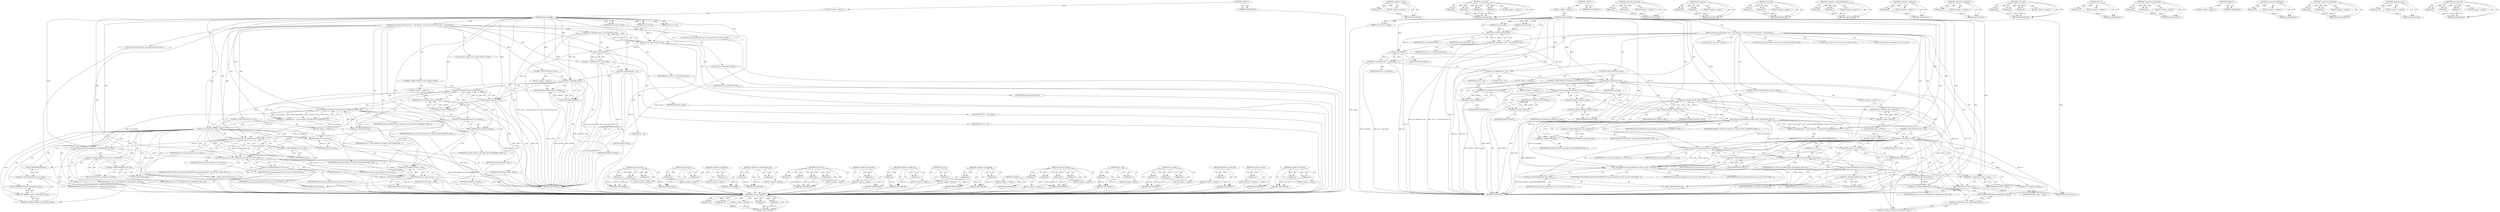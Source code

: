 digraph "sctp_copy_sock" {
vulnerable_195 [label=<(METHOD,&lt;operator&gt;.indirection)>];
vulnerable_196 [label=<(PARAM,p1)>];
vulnerable_197 [label=<(BLOCK,&lt;empty&gt;,&lt;empty&gt;)>];
vulnerable_198 [label=<(METHOD_RETURN,ANY)>];
vulnerable_141 [label=<(METHOD,&lt;operator&gt;.minus)>];
vulnerable_142 [label=<(PARAM,p1)>];
vulnerable_143 [label=<(BLOCK,&lt;empty&gt;,&lt;empty&gt;)>];
vulnerable_144 [label=<(METHOD_RETURN,ANY)>];
vulnerable_166 [label=<(METHOD,&lt;operator&gt;.lessThan)>];
vulnerable_167 [label=<(PARAM,p1)>];
vulnerable_168 [label=<(PARAM,p2)>];
vulnerable_169 [label=<(BLOCK,&lt;empty&gt;,&lt;empty&gt;)>];
vulnerable_170 [label=<(METHOD_RETURN,ANY)>];
vulnerable_6 [label=<(METHOD,&lt;global&gt;)<SUB>1</SUB>>];
vulnerable_7 [label=<(BLOCK,&lt;empty&gt;,&lt;empty&gt;)<SUB>1</SUB>>];
vulnerable_8 [label=<(METHOD,sctp_do_peeloff)<SUB>1</SUB>>];
vulnerable_9 [label=<(PARAM,struct sock *sk)<SUB>1</SUB>>];
vulnerable_10 [label=<(PARAM,sctp_assoc_t id)<SUB>1</SUB>>];
vulnerable_11 [label=<(PARAM,struct socket **sockp)<SUB>1</SUB>>];
vulnerable_12 [label=<(BLOCK,{
	struct sctp_association *asoc = sctp_id2asso...,{
	struct sctp_association *asoc = sctp_id2asso...)<SUB>2</SUB>>];
vulnerable_13 [label="<(LOCAL,struct sctp_association* asoc: sctp_association*)<SUB>3</SUB>>"];
vulnerable_14 [label=<(&lt;operator&gt;.assignment,*asoc = sctp_id2assoc(sk, id))<SUB>3</SUB>>];
vulnerable_15 [label=<(IDENTIFIER,asoc,*asoc = sctp_id2assoc(sk, id))<SUB>3</SUB>>];
vulnerable_16 [label=<(sctp_id2assoc,sctp_id2assoc(sk, id))<SUB>3</SUB>>];
vulnerable_17 [label=<(IDENTIFIER,sk,sctp_id2assoc(sk, id))<SUB>3</SUB>>];
vulnerable_18 [label=<(IDENTIFIER,id,sctp_id2assoc(sk, id))<SUB>3</SUB>>];
vulnerable_19 [label="<(LOCAL,struct sctp_sock* sp: sctp_sock*)<SUB>4</SUB>>"];
vulnerable_20 [label=<(&lt;operator&gt;.assignment,*sp = sctp_sk(sk))<SUB>4</SUB>>];
vulnerable_21 [label=<(IDENTIFIER,sp,*sp = sctp_sk(sk))<SUB>4</SUB>>];
vulnerable_22 [label=<(sctp_sk,sctp_sk(sk))<SUB>4</SUB>>];
vulnerable_23 [label=<(IDENTIFIER,sk,sctp_sk(sk))<SUB>4</SUB>>];
vulnerable_24 [label="<(LOCAL,struct socket* sock: socket*)<SUB>5</SUB>>"];
vulnerable_25 [label="<(LOCAL,int err: int)<SUB>6</SUB>>"];
vulnerable_26 [label=<(&lt;operator&gt;.assignment,err = 0)<SUB>6</SUB>>];
vulnerable_27 [label=<(IDENTIFIER,err,err = 0)<SUB>6</SUB>>];
vulnerable_28 [label=<(LITERAL,0,err = 0)<SUB>6</SUB>>];
vulnerable_29 [label=<(CONTROL_STRUCTURE,IF,if (!asoc))<SUB>8</SUB>>];
vulnerable_30 [label=<(&lt;operator&gt;.logicalNot,!asoc)<SUB>8</SUB>>];
vulnerable_31 [label=<(IDENTIFIER,asoc,!asoc)<SUB>8</SUB>>];
vulnerable_32 [label=<(BLOCK,&lt;empty&gt;,&lt;empty&gt;)<SUB>9</SUB>>];
vulnerable_33 [label=<(RETURN,return -EINVAL;,return -EINVAL;)<SUB>9</SUB>>];
vulnerable_34 [label=<(&lt;operator&gt;.minus,-EINVAL)<SUB>9</SUB>>];
vulnerable_35 [label=<(IDENTIFIER,EINVAL,-EINVAL)<SUB>9</SUB>>];
vulnerable_36 [label=<(CONTROL_STRUCTURE,IF,if (!sctp_style(sk, UDP)))<SUB>14</SUB>>];
vulnerable_37 [label=<(&lt;operator&gt;.logicalNot,!sctp_style(sk, UDP))<SUB>14</SUB>>];
vulnerable_38 [label=<(sctp_style,sctp_style(sk, UDP))<SUB>14</SUB>>];
vulnerable_39 [label=<(IDENTIFIER,sk,sctp_style(sk, UDP))<SUB>14</SUB>>];
vulnerable_40 [label=<(IDENTIFIER,UDP,sctp_style(sk, UDP))<SUB>14</SUB>>];
vulnerable_41 [label=<(BLOCK,&lt;empty&gt;,&lt;empty&gt;)<SUB>15</SUB>>];
vulnerable_42 [label=<(RETURN,return -EINVAL;,return -EINVAL;)<SUB>15</SUB>>];
vulnerable_43 [label=<(&lt;operator&gt;.minus,-EINVAL)<SUB>15</SUB>>];
vulnerable_44 [label=<(IDENTIFIER,EINVAL,-EINVAL)<SUB>15</SUB>>];
vulnerable_45 [label=<(&lt;operator&gt;.assignment,err = sock_create(sk-&gt;sk_family, SOCK_SEQPACKET...)<SUB>18</SUB>>];
vulnerable_46 [label=<(IDENTIFIER,err,err = sock_create(sk-&gt;sk_family, SOCK_SEQPACKET...)<SUB>18</SUB>>];
vulnerable_47 [label=<(sock_create,sock_create(sk-&gt;sk_family, SOCK_SEQPACKET, IPPR...)<SUB>18</SUB>>];
vulnerable_48 [label=<(&lt;operator&gt;.indirectFieldAccess,sk-&gt;sk_family)<SUB>18</SUB>>];
vulnerable_49 [label=<(IDENTIFIER,sk,sock_create(sk-&gt;sk_family, SOCK_SEQPACKET, IPPR...)<SUB>18</SUB>>];
vulnerable_50 [label=<(FIELD_IDENTIFIER,sk_family,sk_family)<SUB>18</SUB>>];
vulnerable_51 [label=<(IDENTIFIER,SOCK_SEQPACKET,sock_create(sk-&gt;sk_family, SOCK_SEQPACKET, IPPR...)<SUB>18</SUB>>];
vulnerable_52 [label=<(IDENTIFIER,IPPROTO_SCTP,sock_create(sk-&gt;sk_family, SOCK_SEQPACKET, IPPR...)<SUB>18</SUB>>];
vulnerable_53 [label=<(&lt;operator&gt;.addressOf,&amp;sock)<SUB>18</SUB>>];
vulnerable_54 [label=<(IDENTIFIER,sock,sock_create(sk-&gt;sk_family, SOCK_SEQPACKET, IPPR...)<SUB>18</SUB>>];
vulnerable_55 [label=<(CONTROL_STRUCTURE,IF,if (err &lt; 0))<SUB>19</SUB>>];
vulnerable_56 [label=<(&lt;operator&gt;.lessThan,err &lt; 0)<SUB>19</SUB>>];
vulnerable_57 [label=<(IDENTIFIER,err,err &lt; 0)<SUB>19</SUB>>];
vulnerable_58 [label=<(LITERAL,0,err &lt; 0)<SUB>19</SUB>>];
vulnerable_59 [label=<(BLOCK,&lt;empty&gt;,&lt;empty&gt;)<SUB>20</SUB>>];
vulnerable_60 [label=<(RETURN,return err;,return err;)<SUB>20</SUB>>];
vulnerable_61 [label=<(IDENTIFIER,err,return err;)<SUB>20</SUB>>];
vulnerable_62 [label=<(sctp_copy_sock,sctp_copy_sock(sock-&gt;sk, sk, asoc))<SUB>22</SUB>>];
vulnerable_63 [label=<(&lt;operator&gt;.indirectFieldAccess,sock-&gt;sk)<SUB>22</SUB>>];
vulnerable_64 [label=<(IDENTIFIER,sock,sctp_copy_sock(sock-&gt;sk, sk, asoc))<SUB>22</SUB>>];
vulnerable_65 [label=<(FIELD_IDENTIFIER,sk,sk)<SUB>22</SUB>>];
vulnerable_66 [label=<(IDENTIFIER,sk,sctp_copy_sock(sock-&gt;sk, sk, asoc))<SUB>22</SUB>>];
vulnerable_67 [label=<(IDENTIFIER,asoc,sctp_copy_sock(sock-&gt;sk, sk, asoc))<SUB>22</SUB>>];
vulnerable_68 [label=<(to_sk_daddr,sp-&gt;pf-&gt;to_sk_daddr(&amp;asoc-&gt;peer.primary_addr, sk))<SUB>27</SUB>>];
vulnerable_69 [label=<(&lt;operator&gt;.indirectFieldAccess,sp-&gt;pf-&gt;to_sk_daddr)<SUB>27</SUB>>];
vulnerable_70 [label=<(&lt;operator&gt;.indirectFieldAccess,sp-&gt;pf)<SUB>27</SUB>>];
vulnerable_71 [label=<(IDENTIFIER,sp,sp-&gt;pf-&gt;to_sk_daddr(&amp;asoc-&gt;peer.primary_addr, sk))<SUB>27</SUB>>];
vulnerable_72 [label=<(FIELD_IDENTIFIER,pf,pf)<SUB>27</SUB>>];
vulnerable_73 [label=<(FIELD_IDENTIFIER,to_sk_daddr,to_sk_daddr)<SUB>27</SUB>>];
vulnerable_74 [label=<(&lt;operator&gt;.addressOf,&amp;asoc-&gt;peer.primary_addr)<SUB>27</SUB>>];
vulnerable_75 [label=<(&lt;operator&gt;.fieldAccess,asoc-&gt;peer.primary_addr)<SUB>27</SUB>>];
vulnerable_76 [label=<(&lt;operator&gt;.indirectFieldAccess,asoc-&gt;peer)<SUB>27</SUB>>];
vulnerable_77 [label=<(IDENTIFIER,asoc,sp-&gt;pf-&gt;to_sk_daddr(&amp;asoc-&gt;peer.primary_addr, sk))<SUB>27</SUB>>];
vulnerable_78 [label=<(FIELD_IDENTIFIER,peer,peer)<SUB>27</SUB>>];
vulnerable_79 [label=<(FIELD_IDENTIFIER,primary_addr,primary_addr)<SUB>27</SUB>>];
vulnerable_80 [label=<(IDENTIFIER,sk,sp-&gt;pf-&gt;to_sk_daddr(&amp;asoc-&gt;peer.primary_addr, sk))<SUB>27</SUB>>];
vulnerable_81 [label=<(sctp_sock_migrate,sctp_sock_migrate(sk, sock-&gt;sk, asoc, SCTP_SOCK...)<SUB>32</SUB>>];
vulnerable_82 [label=<(IDENTIFIER,sk,sctp_sock_migrate(sk, sock-&gt;sk, asoc, SCTP_SOCK...)<SUB>32</SUB>>];
vulnerable_83 [label=<(&lt;operator&gt;.indirectFieldAccess,sock-&gt;sk)<SUB>32</SUB>>];
vulnerable_84 [label=<(IDENTIFIER,sock,sctp_sock_migrate(sk, sock-&gt;sk, asoc, SCTP_SOCK...)<SUB>32</SUB>>];
vulnerable_85 [label=<(FIELD_IDENTIFIER,sk,sk)<SUB>32</SUB>>];
vulnerable_86 [label=<(IDENTIFIER,asoc,sctp_sock_migrate(sk, sock-&gt;sk, asoc, SCTP_SOCK...)<SUB>32</SUB>>];
vulnerable_87 [label=<(IDENTIFIER,SCTP_SOCKET_UDP_HIGH_BANDWIDTH,sctp_sock_migrate(sk, sock-&gt;sk, asoc, SCTP_SOCK...)<SUB>32</SUB>>];
vulnerable_88 [label=<(&lt;operator&gt;.assignment,*sockp = sock)<SUB>34</SUB>>];
vulnerable_89 [label=<(&lt;operator&gt;.indirection,*sockp)<SUB>34</SUB>>];
vulnerable_90 [label=<(IDENTIFIER,sockp,*sockp = sock)<SUB>34</SUB>>];
vulnerable_91 [label=<(IDENTIFIER,sock,*sockp = sock)<SUB>34</SUB>>];
vulnerable_92 [label=<(RETURN,return err;,return err;)<SUB>36</SUB>>];
vulnerable_93 [label=<(IDENTIFIER,err,return err;)<SUB>36</SUB>>];
vulnerable_94 [label=<(METHOD_RETURN,int)<SUB>1</SUB>>];
vulnerable_96 [label=<(METHOD_RETURN,ANY)<SUB>1</SUB>>];
vulnerable_171 [label=<(METHOD,sctp_copy_sock)>];
vulnerable_172 [label=<(PARAM,p1)>];
vulnerable_173 [label=<(PARAM,p2)>];
vulnerable_174 [label=<(PARAM,p3)>];
vulnerable_175 [label=<(BLOCK,&lt;empty&gt;,&lt;empty&gt;)>];
vulnerable_176 [label=<(METHOD_RETURN,ANY)>];
vulnerable_128 [label=<(METHOD,sctp_id2assoc)>];
vulnerable_129 [label=<(PARAM,p1)>];
vulnerable_130 [label=<(PARAM,p2)>];
vulnerable_131 [label=<(BLOCK,&lt;empty&gt;,&lt;empty&gt;)>];
vulnerable_132 [label=<(METHOD_RETURN,ANY)>];
vulnerable_162 [label=<(METHOD,&lt;operator&gt;.addressOf)>];
vulnerable_163 [label=<(PARAM,p1)>];
vulnerable_164 [label=<(BLOCK,&lt;empty&gt;,&lt;empty&gt;)>];
vulnerable_165 [label=<(METHOD_RETURN,ANY)>];
vulnerable_157 [label=<(METHOD,&lt;operator&gt;.indirectFieldAccess)>];
vulnerable_158 [label=<(PARAM,p1)>];
vulnerable_159 [label=<(PARAM,p2)>];
vulnerable_160 [label=<(BLOCK,&lt;empty&gt;,&lt;empty&gt;)>];
vulnerable_161 [label=<(METHOD_RETURN,ANY)>];
vulnerable_150 [label=<(METHOD,sock_create)>];
vulnerable_151 [label=<(PARAM,p1)>];
vulnerable_152 [label=<(PARAM,p2)>];
vulnerable_153 [label=<(PARAM,p3)>];
vulnerable_154 [label=<(PARAM,p4)>];
vulnerable_155 [label=<(BLOCK,&lt;empty&gt;,&lt;empty&gt;)>];
vulnerable_156 [label=<(METHOD_RETURN,ANY)>];
vulnerable_137 [label=<(METHOD,&lt;operator&gt;.logicalNot)>];
vulnerable_138 [label=<(PARAM,p1)>];
vulnerable_139 [label=<(BLOCK,&lt;empty&gt;,&lt;empty&gt;)>];
vulnerable_140 [label=<(METHOD_RETURN,ANY)>];
vulnerable_183 [label=<(METHOD,&lt;operator&gt;.fieldAccess)>];
vulnerable_184 [label=<(PARAM,p1)>];
vulnerable_185 [label=<(PARAM,p2)>];
vulnerable_186 [label=<(BLOCK,&lt;empty&gt;,&lt;empty&gt;)>];
vulnerable_187 [label=<(METHOD_RETURN,ANY)>];
vulnerable_133 [label=<(METHOD,sctp_sk)>];
vulnerable_134 [label=<(PARAM,p1)>];
vulnerable_135 [label=<(BLOCK,&lt;empty&gt;,&lt;empty&gt;)>];
vulnerable_136 [label=<(METHOD_RETURN,ANY)>];
vulnerable_123 [label=<(METHOD,&lt;operator&gt;.assignment)>];
vulnerable_124 [label=<(PARAM,p1)>];
vulnerable_125 [label=<(PARAM,p2)>];
vulnerable_126 [label=<(BLOCK,&lt;empty&gt;,&lt;empty&gt;)>];
vulnerable_127 [label=<(METHOD_RETURN,ANY)>];
vulnerable_117 [label=<(METHOD,&lt;global&gt;)<SUB>1</SUB>>];
vulnerable_118 [label=<(BLOCK,&lt;empty&gt;,&lt;empty&gt;)>];
vulnerable_119 [label=<(METHOD_RETURN,ANY)>];
vulnerable_188 [label=<(METHOD,sctp_sock_migrate)>];
vulnerable_189 [label=<(PARAM,p1)>];
vulnerable_190 [label=<(PARAM,p2)>];
vulnerable_191 [label=<(PARAM,p3)>];
vulnerable_192 [label=<(PARAM,p4)>];
vulnerable_193 [label=<(BLOCK,&lt;empty&gt;,&lt;empty&gt;)>];
vulnerable_194 [label=<(METHOD_RETURN,ANY)>];
vulnerable_145 [label=<(METHOD,sctp_style)>];
vulnerable_146 [label=<(PARAM,p1)>];
vulnerable_147 [label=<(PARAM,p2)>];
vulnerable_148 [label=<(BLOCK,&lt;empty&gt;,&lt;empty&gt;)>];
vulnerable_149 [label=<(METHOD_RETURN,ANY)>];
vulnerable_177 [label=<(METHOD,to_sk_daddr)>];
vulnerable_178 [label=<(PARAM,p1)>];
vulnerable_179 [label=<(PARAM,p2)>];
vulnerable_180 [label=<(PARAM,p3)>];
vulnerable_181 [label=<(BLOCK,&lt;empty&gt;,&lt;empty&gt;)>];
vulnerable_182 [label=<(METHOD_RETURN,ANY)>];
fixed_202 [label=<(METHOD,sctp_sock_migrate)>];
fixed_203 [label=<(PARAM,p1)>];
fixed_204 [label=<(PARAM,p2)>];
fixed_205 [label=<(PARAM,p3)>];
fixed_206 [label=<(PARAM,p4)>];
fixed_207 [label=<(BLOCK,&lt;empty&gt;,&lt;empty&gt;)>];
fixed_208 [label=<(METHOD_RETURN,ANY)>];
fixed_151 [label=<(METHOD,&lt;operator&gt;.minus)>];
fixed_152 [label=<(PARAM,p1)>];
fixed_153 [label=<(BLOCK,&lt;empty&gt;,&lt;empty&gt;)>];
fixed_154 [label=<(METHOD_RETURN,ANY)>];
fixed_173 [label=<(METHOD,sock_create)>];
fixed_174 [label=<(PARAM,p1)>];
fixed_175 [label=<(PARAM,p2)>];
fixed_176 [label=<(PARAM,p3)>];
fixed_177 [label=<(PARAM,p4)>];
fixed_178 [label=<(BLOCK,&lt;empty&gt;,&lt;empty&gt;)>];
fixed_179 [label=<(METHOD_RETURN,ANY)>];
fixed_6 [label=<(METHOD,&lt;global&gt;)<SUB>1</SUB>>];
fixed_7 [label=<(BLOCK,&lt;empty&gt;,&lt;empty&gt;)<SUB>1</SUB>>];
fixed_8 [label=<(METHOD,sctp_do_peeloff)<SUB>1</SUB>>];
fixed_9 [label=<(PARAM,struct sock *sk)<SUB>1</SUB>>];
fixed_10 [label=<(PARAM,sctp_assoc_t id)<SUB>1</SUB>>];
fixed_11 [label=<(PARAM,struct socket **sockp)<SUB>1</SUB>>];
fixed_12 [label=<(BLOCK,{
	struct sctp_association *asoc = sctp_id2asso...,{
	struct sctp_association *asoc = sctp_id2asso...)<SUB>2</SUB>>];
fixed_13 [label="<(LOCAL,struct sctp_association* asoc: sctp_association*)<SUB>3</SUB>>"];
fixed_14 [label=<(&lt;operator&gt;.assignment,*asoc = sctp_id2assoc(sk, id))<SUB>3</SUB>>];
fixed_15 [label=<(IDENTIFIER,asoc,*asoc = sctp_id2assoc(sk, id))<SUB>3</SUB>>];
fixed_16 [label=<(sctp_id2assoc,sctp_id2assoc(sk, id))<SUB>3</SUB>>];
fixed_17 [label=<(IDENTIFIER,sk,sctp_id2assoc(sk, id))<SUB>3</SUB>>];
fixed_18 [label=<(IDENTIFIER,id,sctp_id2assoc(sk, id))<SUB>3</SUB>>];
fixed_19 [label="<(LOCAL,struct sctp_sock* sp: sctp_sock*)<SUB>4</SUB>>"];
fixed_20 [label=<(&lt;operator&gt;.assignment,*sp = sctp_sk(sk))<SUB>4</SUB>>];
fixed_21 [label=<(IDENTIFIER,sp,*sp = sctp_sk(sk))<SUB>4</SUB>>];
fixed_22 [label=<(sctp_sk,sctp_sk(sk))<SUB>4</SUB>>];
fixed_23 [label=<(IDENTIFIER,sk,sctp_sk(sk))<SUB>4</SUB>>];
fixed_24 [label="<(LOCAL,struct socket* sock: socket*)<SUB>5</SUB>>"];
fixed_25 [label="<(LOCAL,int err: int)<SUB>6</SUB>>"];
fixed_26 [label=<(&lt;operator&gt;.assignment,err = 0)<SUB>6</SUB>>];
fixed_27 [label=<(IDENTIFIER,err,err = 0)<SUB>6</SUB>>];
fixed_28 [label=<(LITERAL,0,err = 0)<SUB>6</SUB>>];
fixed_29 [label=<(CONTROL_STRUCTURE,IF,if (!asoc))<SUB>8</SUB>>];
fixed_30 [label=<(&lt;operator&gt;.logicalNot,!asoc)<SUB>8</SUB>>];
fixed_31 [label=<(IDENTIFIER,asoc,!asoc)<SUB>8</SUB>>];
fixed_32 [label=<(BLOCK,&lt;empty&gt;,&lt;empty&gt;)<SUB>9</SUB>>];
fixed_33 [label=<(RETURN,return -EINVAL;,return -EINVAL;)<SUB>9</SUB>>];
fixed_34 [label=<(&lt;operator&gt;.minus,-EINVAL)<SUB>9</SUB>>];
fixed_35 [label=<(IDENTIFIER,EINVAL,-EINVAL)<SUB>9</SUB>>];
fixed_36 [label=<(CONTROL_STRUCTURE,IF,if (waitqueue_active(&amp;asoc-&gt;wait)))<SUB>14</SUB>>];
fixed_37 [label=<(waitqueue_active,waitqueue_active(&amp;asoc-&gt;wait))<SUB>14</SUB>>];
fixed_38 [label=<(&lt;operator&gt;.addressOf,&amp;asoc-&gt;wait)<SUB>14</SUB>>];
fixed_39 [label=<(&lt;operator&gt;.indirectFieldAccess,asoc-&gt;wait)<SUB>14</SUB>>];
fixed_40 [label=<(IDENTIFIER,asoc,waitqueue_active(&amp;asoc-&gt;wait))<SUB>14</SUB>>];
fixed_41 [label=<(FIELD_IDENTIFIER,wait,wait)<SUB>14</SUB>>];
fixed_42 [label=<(BLOCK,&lt;empty&gt;,&lt;empty&gt;)<SUB>15</SUB>>];
fixed_43 [label=<(RETURN,return -EBUSY;,return -EBUSY;)<SUB>15</SUB>>];
fixed_44 [label=<(&lt;operator&gt;.minus,-EBUSY)<SUB>15</SUB>>];
fixed_45 [label=<(IDENTIFIER,EBUSY,-EBUSY)<SUB>15</SUB>>];
fixed_46 [label=<(CONTROL_STRUCTURE,IF,if (!sctp_style(sk, UDP)))<SUB>20</SUB>>];
fixed_47 [label=<(&lt;operator&gt;.logicalNot,!sctp_style(sk, UDP))<SUB>20</SUB>>];
fixed_48 [label=<(sctp_style,sctp_style(sk, UDP))<SUB>20</SUB>>];
fixed_49 [label=<(IDENTIFIER,sk,sctp_style(sk, UDP))<SUB>20</SUB>>];
fixed_50 [label=<(IDENTIFIER,UDP,sctp_style(sk, UDP))<SUB>20</SUB>>];
fixed_51 [label=<(BLOCK,&lt;empty&gt;,&lt;empty&gt;)<SUB>21</SUB>>];
fixed_52 [label=<(RETURN,return -EINVAL;,return -EINVAL;)<SUB>21</SUB>>];
fixed_53 [label=<(&lt;operator&gt;.minus,-EINVAL)<SUB>21</SUB>>];
fixed_54 [label=<(IDENTIFIER,EINVAL,-EINVAL)<SUB>21</SUB>>];
fixed_55 [label=<(&lt;operator&gt;.assignment,err = sock_create(sk-&gt;sk_family, SOCK_SEQPACKET...)<SUB>24</SUB>>];
fixed_56 [label=<(IDENTIFIER,err,err = sock_create(sk-&gt;sk_family, SOCK_SEQPACKET...)<SUB>24</SUB>>];
fixed_57 [label=<(sock_create,sock_create(sk-&gt;sk_family, SOCK_SEQPACKET, IPPR...)<SUB>24</SUB>>];
fixed_58 [label=<(&lt;operator&gt;.indirectFieldAccess,sk-&gt;sk_family)<SUB>24</SUB>>];
fixed_59 [label=<(IDENTIFIER,sk,sock_create(sk-&gt;sk_family, SOCK_SEQPACKET, IPPR...)<SUB>24</SUB>>];
fixed_60 [label=<(FIELD_IDENTIFIER,sk_family,sk_family)<SUB>24</SUB>>];
fixed_61 [label=<(IDENTIFIER,SOCK_SEQPACKET,sock_create(sk-&gt;sk_family, SOCK_SEQPACKET, IPPR...)<SUB>24</SUB>>];
fixed_62 [label=<(IDENTIFIER,IPPROTO_SCTP,sock_create(sk-&gt;sk_family, SOCK_SEQPACKET, IPPR...)<SUB>24</SUB>>];
fixed_63 [label=<(&lt;operator&gt;.addressOf,&amp;sock)<SUB>24</SUB>>];
fixed_64 [label=<(IDENTIFIER,sock,sock_create(sk-&gt;sk_family, SOCK_SEQPACKET, IPPR...)<SUB>24</SUB>>];
fixed_65 [label=<(CONTROL_STRUCTURE,IF,if (err &lt; 0))<SUB>25</SUB>>];
fixed_66 [label=<(&lt;operator&gt;.lessThan,err &lt; 0)<SUB>25</SUB>>];
fixed_67 [label=<(IDENTIFIER,err,err &lt; 0)<SUB>25</SUB>>];
fixed_68 [label=<(LITERAL,0,err &lt; 0)<SUB>25</SUB>>];
fixed_69 [label=<(BLOCK,&lt;empty&gt;,&lt;empty&gt;)<SUB>26</SUB>>];
fixed_70 [label=<(RETURN,return err;,return err;)<SUB>26</SUB>>];
fixed_71 [label=<(IDENTIFIER,err,return err;)<SUB>26</SUB>>];
fixed_72 [label=<(sctp_copy_sock,sctp_copy_sock(sock-&gt;sk, sk, asoc))<SUB>28</SUB>>];
fixed_73 [label=<(&lt;operator&gt;.indirectFieldAccess,sock-&gt;sk)<SUB>28</SUB>>];
fixed_74 [label=<(IDENTIFIER,sock,sctp_copy_sock(sock-&gt;sk, sk, asoc))<SUB>28</SUB>>];
fixed_75 [label=<(FIELD_IDENTIFIER,sk,sk)<SUB>28</SUB>>];
fixed_76 [label=<(IDENTIFIER,sk,sctp_copy_sock(sock-&gt;sk, sk, asoc))<SUB>28</SUB>>];
fixed_77 [label=<(IDENTIFIER,asoc,sctp_copy_sock(sock-&gt;sk, sk, asoc))<SUB>28</SUB>>];
fixed_78 [label=<(to_sk_daddr,sp-&gt;pf-&gt;to_sk_daddr(&amp;asoc-&gt;peer.primary_addr, sk))<SUB>33</SUB>>];
fixed_79 [label=<(&lt;operator&gt;.indirectFieldAccess,sp-&gt;pf-&gt;to_sk_daddr)<SUB>33</SUB>>];
fixed_80 [label=<(&lt;operator&gt;.indirectFieldAccess,sp-&gt;pf)<SUB>33</SUB>>];
fixed_81 [label=<(IDENTIFIER,sp,sp-&gt;pf-&gt;to_sk_daddr(&amp;asoc-&gt;peer.primary_addr, sk))<SUB>33</SUB>>];
fixed_82 [label=<(FIELD_IDENTIFIER,pf,pf)<SUB>33</SUB>>];
fixed_83 [label=<(FIELD_IDENTIFIER,to_sk_daddr,to_sk_daddr)<SUB>33</SUB>>];
fixed_84 [label=<(&lt;operator&gt;.addressOf,&amp;asoc-&gt;peer.primary_addr)<SUB>33</SUB>>];
fixed_85 [label=<(&lt;operator&gt;.fieldAccess,asoc-&gt;peer.primary_addr)<SUB>33</SUB>>];
fixed_86 [label=<(&lt;operator&gt;.indirectFieldAccess,asoc-&gt;peer)<SUB>33</SUB>>];
fixed_87 [label=<(IDENTIFIER,asoc,sp-&gt;pf-&gt;to_sk_daddr(&amp;asoc-&gt;peer.primary_addr, sk))<SUB>33</SUB>>];
fixed_88 [label=<(FIELD_IDENTIFIER,peer,peer)<SUB>33</SUB>>];
fixed_89 [label=<(FIELD_IDENTIFIER,primary_addr,primary_addr)<SUB>33</SUB>>];
fixed_90 [label=<(IDENTIFIER,sk,sp-&gt;pf-&gt;to_sk_daddr(&amp;asoc-&gt;peer.primary_addr, sk))<SUB>33</SUB>>];
fixed_91 [label=<(sctp_sock_migrate,sctp_sock_migrate(sk, sock-&gt;sk, asoc, SCTP_SOCK...)<SUB>38</SUB>>];
fixed_92 [label=<(IDENTIFIER,sk,sctp_sock_migrate(sk, sock-&gt;sk, asoc, SCTP_SOCK...)<SUB>38</SUB>>];
fixed_93 [label=<(&lt;operator&gt;.indirectFieldAccess,sock-&gt;sk)<SUB>38</SUB>>];
fixed_94 [label=<(IDENTIFIER,sock,sctp_sock_migrate(sk, sock-&gt;sk, asoc, SCTP_SOCK...)<SUB>38</SUB>>];
fixed_95 [label=<(FIELD_IDENTIFIER,sk,sk)<SUB>38</SUB>>];
fixed_96 [label=<(IDENTIFIER,asoc,sctp_sock_migrate(sk, sock-&gt;sk, asoc, SCTP_SOCK...)<SUB>38</SUB>>];
fixed_97 [label=<(IDENTIFIER,SCTP_SOCKET_UDP_HIGH_BANDWIDTH,sctp_sock_migrate(sk, sock-&gt;sk, asoc, SCTP_SOCK...)<SUB>38</SUB>>];
fixed_98 [label=<(&lt;operator&gt;.assignment,*sockp = sock)<SUB>40</SUB>>];
fixed_99 [label=<(&lt;operator&gt;.indirection,*sockp)<SUB>40</SUB>>];
fixed_100 [label=<(IDENTIFIER,sockp,*sockp = sock)<SUB>40</SUB>>];
fixed_101 [label=<(IDENTIFIER,sock,*sockp = sock)<SUB>40</SUB>>];
fixed_102 [label=<(RETURN,return err;,return err;)<SUB>42</SUB>>];
fixed_103 [label=<(IDENTIFIER,err,return err;)<SUB>42</SUB>>];
fixed_104 [label=<(METHOD_RETURN,int)<SUB>1</SUB>>];
fixed_106 [label=<(METHOD_RETURN,ANY)<SUB>1</SUB>>];
fixed_180 [label=<(METHOD,&lt;operator&gt;.lessThan)>];
fixed_181 [label=<(PARAM,p1)>];
fixed_182 [label=<(PARAM,p2)>];
fixed_183 [label=<(BLOCK,&lt;empty&gt;,&lt;empty&gt;)>];
fixed_184 [label=<(METHOD_RETURN,ANY)>];
fixed_138 [label=<(METHOD,sctp_id2assoc)>];
fixed_139 [label=<(PARAM,p1)>];
fixed_140 [label=<(PARAM,p2)>];
fixed_141 [label=<(BLOCK,&lt;empty&gt;,&lt;empty&gt;)>];
fixed_142 [label=<(METHOD_RETURN,ANY)>];
fixed_168 [label=<(METHOD,sctp_style)>];
fixed_169 [label=<(PARAM,p1)>];
fixed_170 [label=<(PARAM,p2)>];
fixed_171 [label=<(BLOCK,&lt;empty&gt;,&lt;empty&gt;)>];
fixed_172 [label=<(METHOD_RETURN,ANY)>];
fixed_163 [label=<(METHOD,&lt;operator&gt;.indirectFieldAccess)>];
fixed_164 [label=<(PARAM,p1)>];
fixed_165 [label=<(PARAM,p2)>];
fixed_166 [label=<(BLOCK,&lt;empty&gt;,&lt;empty&gt;)>];
fixed_167 [label=<(METHOD_RETURN,ANY)>];
fixed_159 [label=<(METHOD,&lt;operator&gt;.addressOf)>];
fixed_160 [label=<(PARAM,p1)>];
fixed_161 [label=<(BLOCK,&lt;empty&gt;,&lt;empty&gt;)>];
fixed_162 [label=<(METHOD_RETURN,ANY)>];
fixed_147 [label=<(METHOD,&lt;operator&gt;.logicalNot)>];
fixed_148 [label=<(PARAM,p1)>];
fixed_149 [label=<(BLOCK,&lt;empty&gt;,&lt;empty&gt;)>];
fixed_150 [label=<(METHOD_RETURN,ANY)>];
fixed_191 [label=<(METHOD,to_sk_daddr)>];
fixed_192 [label=<(PARAM,p1)>];
fixed_193 [label=<(PARAM,p2)>];
fixed_194 [label=<(PARAM,p3)>];
fixed_195 [label=<(BLOCK,&lt;empty&gt;,&lt;empty&gt;)>];
fixed_196 [label=<(METHOD_RETURN,ANY)>];
fixed_143 [label=<(METHOD,sctp_sk)>];
fixed_144 [label=<(PARAM,p1)>];
fixed_145 [label=<(BLOCK,&lt;empty&gt;,&lt;empty&gt;)>];
fixed_146 [label=<(METHOD_RETURN,ANY)>];
fixed_133 [label=<(METHOD,&lt;operator&gt;.assignment)>];
fixed_134 [label=<(PARAM,p1)>];
fixed_135 [label=<(PARAM,p2)>];
fixed_136 [label=<(BLOCK,&lt;empty&gt;,&lt;empty&gt;)>];
fixed_137 [label=<(METHOD_RETURN,ANY)>];
fixed_127 [label=<(METHOD,&lt;global&gt;)<SUB>1</SUB>>];
fixed_128 [label=<(BLOCK,&lt;empty&gt;,&lt;empty&gt;)>];
fixed_129 [label=<(METHOD_RETURN,ANY)>];
fixed_209 [label=<(METHOD,&lt;operator&gt;.indirection)>];
fixed_210 [label=<(PARAM,p1)>];
fixed_211 [label=<(BLOCK,&lt;empty&gt;,&lt;empty&gt;)>];
fixed_212 [label=<(METHOD_RETURN,ANY)>];
fixed_197 [label=<(METHOD,&lt;operator&gt;.fieldAccess)>];
fixed_198 [label=<(PARAM,p1)>];
fixed_199 [label=<(PARAM,p2)>];
fixed_200 [label=<(BLOCK,&lt;empty&gt;,&lt;empty&gt;)>];
fixed_201 [label=<(METHOD_RETURN,ANY)>];
fixed_155 [label=<(METHOD,waitqueue_active)>];
fixed_156 [label=<(PARAM,p1)>];
fixed_157 [label=<(BLOCK,&lt;empty&gt;,&lt;empty&gt;)>];
fixed_158 [label=<(METHOD_RETURN,ANY)>];
fixed_185 [label=<(METHOD,sctp_copy_sock)>];
fixed_186 [label=<(PARAM,p1)>];
fixed_187 [label=<(PARAM,p2)>];
fixed_188 [label=<(PARAM,p3)>];
fixed_189 [label=<(BLOCK,&lt;empty&gt;,&lt;empty&gt;)>];
fixed_190 [label=<(METHOD_RETURN,ANY)>];
vulnerable_195 -> vulnerable_196  [key=0, label="AST: "];
vulnerable_195 -> vulnerable_196  [key=1, label="DDG: "];
vulnerable_195 -> vulnerable_197  [key=0, label="AST: "];
vulnerable_195 -> vulnerable_198  [key=0, label="AST: "];
vulnerable_195 -> vulnerable_198  [key=1, label="CFG: "];
vulnerable_196 -> vulnerable_198  [key=0, label="DDG: p1"];
vulnerable_197 -> fixed_202  [key=0];
vulnerable_198 -> fixed_202  [key=0];
vulnerable_141 -> vulnerable_142  [key=0, label="AST: "];
vulnerable_141 -> vulnerable_142  [key=1, label="DDG: "];
vulnerable_141 -> vulnerable_143  [key=0, label="AST: "];
vulnerable_141 -> vulnerable_144  [key=0, label="AST: "];
vulnerable_141 -> vulnerable_144  [key=1, label="CFG: "];
vulnerable_142 -> vulnerable_144  [key=0, label="DDG: p1"];
vulnerable_143 -> fixed_202  [key=0];
vulnerable_144 -> fixed_202  [key=0];
vulnerable_166 -> vulnerable_167  [key=0, label="AST: "];
vulnerable_166 -> vulnerable_167  [key=1, label="DDG: "];
vulnerable_166 -> vulnerable_169  [key=0, label="AST: "];
vulnerable_166 -> vulnerable_168  [key=0, label="AST: "];
vulnerable_166 -> vulnerable_168  [key=1, label="DDG: "];
vulnerable_166 -> vulnerable_170  [key=0, label="AST: "];
vulnerable_166 -> vulnerable_170  [key=1, label="CFG: "];
vulnerable_167 -> vulnerable_170  [key=0, label="DDG: p1"];
vulnerable_168 -> vulnerable_170  [key=0, label="DDG: p2"];
vulnerable_169 -> fixed_202  [key=0];
vulnerable_170 -> fixed_202  [key=0];
vulnerable_6 -> vulnerable_7  [key=0, label="AST: "];
vulnerable_6 -> vulnerable_96  [key=0, label="AST: "];
vulnerable_6 -> vulnerable_96  [key=1, label="CFG: "];
vulnerable_7 -> vulnerable_8  [key=0, label="AST: "];
vulnerable_8 -> vulnerable_9  [key=0, label="AST: "];
vulnerable_8 -> vulnerable_9  [key=1, label="DDG: "];
vulnerable_8 -> vulnerable_10  [key=0, label="AST: "];
vulnerable_8 -> vulnerable_10  [key=1, label="DDG: "];
vulnerable_8 -> vulnerable_11  [key=0, label="AST: "];
vulnerable_8 -> vulnerable_11  [key=1, label="DDG: "];
vulnerable_8 -> vulnerable_12  [key=0, label="AST: "];
vulnerable_8 -> vulnerable_94  [key=0, label="AST: "];
vulnerable_8 -> vulnerable_16  [key=0, label="CFG: "];
vulnerable_8 -> vulnerable_16  [key=1, label="DDG: "];
vulnerable_8 -> vulnerable_26  [key=0, label="DDG: "];
vulnerable_8 -> vulnerable_88  [key=0, label="DDG: "];
vulnerable_8 -> vulnerable_62  [key=0, label="DDG: "];
vulnerable_8 -> vulnerable_68  [key=0, label="DDG: "];
vulnerable_8 -> vulnerable_81  [key=0, label="DDG: "];
vulnerable_8 -> vulnerable_93  [key=0, label="DDG: "];
vulnerable_8 -> vulnerable_22  [key=0, label="DDG: "];
vulnerable_8 -> vulnerable_30  [key=0, label="DDG: "];
vulnerable_8 -> vulnerable_47  [key=0, label="DDG: "];
vulnerable_8 -> vulnerable_56  [key=0, label="DDG: "];
vulnerable_8 -> vulnerable_38  [key=0, label="DDG: "];
vulnerable_8 -> vulnerable_61  [key=0, label="DDG: "];
vulnerable_8 -> vulnerable_34  [key=0, label="DDG: "];
vulnerable_8 -> vulnerable_43  [key=0, label="DDG: "];
vulnerable_9 -> vulnerable_16  [key=0, label="DDG: sk"];
vulnerable_10 -> vulnerable_16  [key=0, label="DDG: id"];
vulnerable_11 -> vulnerable_94  [key=0, label="DDG: sockp"];
vulnerable_12 -> vulnerable_13  [key=0, label="AST: "];
vulnerable_12 -> vulnerable_14  [key=0, label="AST: "];
vulnerable_12 -> vulnerable_19  [key=0, label="AST: "];
vulnerable_12 -> vulnerable_20  [key=0, label="AST: "];
vulnerable_12 -> vulnerable_24  [key=0, label="AST: "];
vulnerable_12 -> vulnerable_25  [key=0, label="AST: "];
vulnerable_12 -> vulnerable_26  [key=0, label="AST: "];
vulnerable_12 -> vulnerable_29  [key=0, label="AST: "];
vulnerable_12 -> vulnerable_36  [key=0, label="AST: "];
vulnerable_12 -> vulnerable_45  [key=0, label="AST: "];
vulnerable_12 -> vulnerable_55  [key=0, label="AST: "];
vulnerable_12 -> vulnerable_62  [key=0, label="AST: "];
vulnerable_12 -> vulnerable_68  [key=0, label="AST: "];
vulnerable_12 -> vulnerable_81  [key=0, label="AST: "];
vulnerable_12 -> vulnerable_88  [key=0, label="AST: "];
vulnerable_12 -> vulnerable_92  [key=0, label="AST: "];
vulnerable_13 -> fixed_202  [key=0];
vulnerable_14 -> vulnerable_15  [key=0, label="AST: "];
vulnerable_14 -> vulnerable_16  [key=0, label="AST: "];
vulnerable_14 -> vulnerable_22  [key=0, label="CFG: "];
vulnerable_14 -> vulnerable_94  [key=0, label="DDG: sctp_id2assoc(sk, id)"];
vulnerable_14 -> vulnerable_94  [key=1, label="DDG: *asoc = sctp_id2assoc(sk, id)"];
vulnerable_14 -> vulnerable_30  [key=0, label="DDG: asoc"];
vulnerable_15 -> fixed_202  [key=0];
vulnerable_16 -> vulnerable_17  [key=0, label="AST: "];
vulnerable_16 -> vulnerable_18  [key=0, label="AST: "];
vulnerable_16 -> vulnerable_14  [key=0, label="CFG: "];
vulnerable_16 -> vulnerable_14  [key=1, label="DDG: sk"];
vulnerable_16 -> vulnerable_14  [key=2, label="DDG: id"];
vulnerable_16 -> vulnerable_94  [key=0, label="DDG: id"];
vulnerable_16 -> vulnerable_22  [key=0, label="DDG: sk"];
vulnerable_17 -> fixed_202  [key=0];
vulnerable_18 -> fixed_202  [key=0];
vulnerable_19 -> fixed_202  [key=0];
vulnerable_20 -> vulnerable_21  [key=0, label="AST: "];
vulnerable_20 -> vulnerable_22  [key=0, label="AST: "];
vulnerable_20 -> vulnerable_26  [key=0, label="CFG: "];
vulnerable_20 -> vulnerable_94  [key=0, label="DDG: sp"];
vulnerable_20 -> vulnerable_94  [key=1, label="DDG: sctp_sk(sk)"];
vulnerable_20 -> vulnerable_94  [key=2, label="DDG: *sp = sctp_sk(sk)"];
vulnerable_21 -> fixed_202  [key=0];
vulnerable_22 -> vulnerable_23  [key=0, label="AST: "];
vulnerable_22 -> vulnerable_20  [key=0, label="CFG: "];
vulnerable_22 -> vulnerable_20  [key=1, label="DDG: sk"];
vulnerable_22 -> vulnerable_94  [key=0, label="DDG: sk"];
vulnerable_22 -> vulnerable_38  [key=0, label="DDG: sk"];
vulnerable_23 -> fixed_202  [key=0];
vulnerable_24 -> fixed_202  [key=0];
vulnerable_25 -> fixed_202  [key=0];
vulnerable_26 -> vulnerable_27  [key=0, label="AST: "];
vulnerable_26 -> vulnerable_28  [key=0, label="AST: "];
vulnerable_26 -> vulnerable_30  [key=0, label="CFG: "];
vulnerable_26 -> vulnerable_94  [key=0, label="DDG: err"];
vulnerable_26 -> vulnerable_94  [key=1, label="DDG: err = 0"];
vulnerable_27 -> fixed_202  [key=0];
vulnerable_28 -> fixed_202  [key=0];
vulnerable_29 -> vulnerable_30  [key=0, label="AST: "];
vulnerable_29 -> vulnerable_32  [key=0, label="AST: "];
vulnerable_30 -> vulnerable_31  [key=0, label="AST: "];
vulnerable_30 -> vulnerable_34  [key=0, label="CFG: "];
vulnerable_30 -> vulnerable_34  [key=1, label="CDG: "];
vulnerable_30 -> vulnerable_38  [key=0, label="CFG: "];
vulnerable_30 -> vulnerable_38  [key=1, label="CDG: "];
vulnerable_30 -> vulnerable_94  [key=0, label="DDG: asoc"];
vulnerable_30 -> vulnerable_94  [key=1, label="DDG: !asoc"];
vulnerable_30 -> vulnerable_62  [key=0, label="DDG: asoc"];
vulnerable_30 -> vulnerable_37  [key=0, label="CDG: "];
vulnerable_30 -> vulnerable_33  [key=0, label="CDG: "];
vulnerable_31 -> fixed_202  [key=0];
vulnerable_32 -> vulnerable_33  [key=0, label="AST: "];
vulnerable_33 -> vulnerable_34  [key=0, label="AST: "];
vulnerable_33 -> vulnerable_94  [key=0, label="CFG: "];
vulnerable_33 -> vulnerable_94  [key=1, label="DDG: &lt;RET&gt;"];
vulnerable_34 -> vulnerable_35  [key=0, label="AST: "];
vulnerable_34 -> vulnerable_33  [key=0, label="CFG: "];
vulnerable_34 -> vulnerable_33  [key=1, label="DDG: -EINVAL"];
vulnerable_34 -> vulnerable_94  [key=0, label="DDG: EINVAL"];
vulnerable_34 -> vulnerable_94  [key=1, label="DDG: -EINVAL"];
vulnerable_35 -> fixed_202  [key=0];
vulnerable_36 -> vulnerable_37  [key=0, label="AST: "];
vulnerable_36 -> vulnerable_41  [key=0, label="AST: "];
vulnerable_37 -> vulnerable_38  [key=0, label="AST: "];
vulnerable_37 -> vulnerable_43  [key=0, label="CFG: "];
vulnerable_37 -> vulnerable_43  [key=1, label="CDG: "];
vulnerable_37 -> vulnerable_50  [key=0, label="CFG: "];
vulnerable_37 -> vulnerable_50  [key=1, label="CDG: "];
vulnerable_37 -> vulnerable_47  [key=0, label="CDG: "];
vulnerable_37 -> vulnerable_48  [key=0, label="CDG: "];
vulnerable_37 -> vulnerable_42  [key=0, label="CDG: "];
vulnerable_37 -> vulnerable_56  [key=0, label="CDG: "];
vulnerable_37 -> vulnerable_45  [key=0, label="CDG: "];
vulnerable_37 -> vulnerable_53  [key=0, label="CDG: "];
vulnerable_38 -> vulnerable_39  [key=0, label="AST: "];
vulnerable_38 -> vulnerable_40  [key=0, label="AST: "];
vulnerable_38 -> vulnerable_37  [key=0, label="CFG: "];
vulnerable_38 -> vulnerable_37  [key=1, label="DDG: sk"];
vulnerable_38 -> vulnerable_37  [key=2, label="DDG: UDP"];
vulnerable_38 -> vulnerable_94  [key=0, label="DDG: UDP"];
vulnerable_38 -> vulnerable_62  [key=0, label="DDG: sk"];
vulnerable_38 -> vulnerable_47  [key=0, label="DDG: sk"];
vulnerable_39 -> fixed_202  [key=0];
vulnerable_40 -> fixed_202  [key=0];
vulnerable_41 -> vulnerable_42  [key=0, label="AST: "];
vulnerable_42 -> vulnerable_43  [key=0, label="AST: "];
vulnerable_42 -> vulnerable_94  [key=0, label="CFG: "];
vulnerable_42 -> vulnerable_94  [key=1, label="DDG: &lt;RET&gt;"];
vulnerable_43 -> vulnerable_44  [key=0, label="AST: "];
vulnerable_43 -> vulnerable_42  [key=0, label="CFG: "];
vulnerable_43 -> vulnerable_42  [key=1, label="DDG: -EINVAL"];
vulnerable_44 -> fixed_202  [key=0];
vulnerable_45 -> vulnerable_46  [key=0, label="AST: "];
vulnerable_45 -> vulnerable_47  [key=0, label="AST: "];
vulnerable_45 -> vulnerable_56  [key=0, label="CFG: "];
vulnerable_45 -> vulnerable_56  [key=1, label="DDG: err"];
vulnerable_46 -> fixed_202  [key=0];
vulnerable_47 -> vulnerable_48  [key=0, label="AST: "];
vulnerable_47 -> vulnerable_51  [key=0, label="AST: "];
vulnerable_47 -> vulnerable_52  [key=0, label="AST: "];
vulnerable_47 -> vulnerable_53  [key=0, label="AST: "];
vulnerable_47 -> vulnerable_45  [key=0, label="CFG: "];
vulnerable_47 -> vulnerable_45  [key=1, label="DDG: sk-&gt;sk_family"];
vulnerable_47 -> vulnerable_45  [key=2, label="DDG: SOCK_SEQPACKET"];
vulnerable_47 -> vulnerable_45  [key=3, label="DDG: IPPROTO_SCTP"];
vulnerable_47 -> vulnerable_45  [key=4, label="DDG: &amp;sock"];
vulnerable_47 -> vulnerable_94  [key=0, label="DDG: IPPROTO_SCTP"];
vulnerable_47 -> vulnerable_88  [key=0, label="DDG: &amp;sock"];
vulnerable_47 -> vulnerable_62  [key=0, label="DDG: sk-&gt;sk_family"];
vulnerable_47 -> vulnerable_68  [key=0, label="DDG: sk-&gt;sk_family"];
vulnerable_47 -> vulnerable_81  [key=0, label="DDG: sk-&gt;sk_family"];
vulnerable_48 -> vulnerable_49  [key=0, label="AST: "];
vulnerable_48 -> vulnerable_50  [key=0, label="AST: "];
vulnerable_48 -> vulnerable_53  [key=0, label="CFG: "];
vulnerable_49 -> fixed_202  [key=0];
vulnerable_50 -> vulnerable_48  [key=0, label="CFG: "];
vulnerable_51 -> fixed_202  [key=0];
vulnerable_52 -> fixed_202  [key=0];
vulnerable_53 -> vulnerable_54  [key=0, label="AST: "];
vulnerable_53 -> vulnerable_47  [key=0, label="CFG: "];
vulnerable_54 -> fixed_202  [key=0];
vulnerable_55 -> vulnerable_56  [key=0, label="AST: "];
vulnerable_55 -> vulnerable_59  [key=0, label="AST: "];
vulnerable_56 -> vulnerable_57  [key=0, label="AST: "];
vulnerable_56 -> vulnerable_58  [key=0, label="AST: "];
vulnerable_56 -> vulnerable_60  [key=0, label="CFG: "];
vulnerable_56 -> vulnerable_60  [key=1, label="CDG: "];
vulnerable_56 -> vulnerable_65  [key=0, label="CFG: "];
vulnerable_56 -> vulnerable_65  [key=1, label="CDG: "];
vulnerable_56 -> vulnerable_93  [key=0, label="DDG: err"];
vulnerable_56 -> vulnerable_61  [key=0, label="DDG: err"];
vulnerable_56 -> vulnerable_68  [key=0, label="CDG: "];
vulnerable_56 -> vulnerable_73  [key=0, label="CDG: "];
vulnerable_56 -> vulnerable_89  [key=0, label="CDG: "];
vulnerable_56 -> vulnerable_75  [key=0, label="CDG: "];
vulnerable_56 -> vulnerable_81  [key=0, label="CDG: "];
vulnerable_56 -> vulnerable_85  [key=0, label="CDG: "];
vulnerable_56 -> vulnerable_72  [key=0, label="CDG: "];
vulnerable_56 -> vulnerable_69  [key=0, label="CDG: "];
vulnerable_56 -> vulnerable_74  [key=0, label="CDG: "];
vulnerable_56 -> vulnerable_92  [key=0, label="CDG: "];
vulnerable_56 -> vulnerable_76  [key=0, label="CDG: "];
vulnerable_56 -> vulnerable_79  [key=0, label="CDG: "];
vulnerable_56 -> vulnerable_83  [key=0, label="CDG: "];
vulnerable_56 -> vulnerable_88  [key=0, label="CDG: "];
vulnerable_56 -> vulnerable_70  [key=0, label="CDG: "];
vulnerable_56 -> vulnerable_63  [key=0, label="CDG: "];
vulnerable_56 -> vulnerable_78  [key=0, label="CDG: "];
vulnerable_56 -> vulnerable_62  [key=0, label="CDG: "];
vulnerable_57 -> fixed_202  [key=0];
vulnerable_58 -> fixed_202  [key=0];
vulnerable_59 -> vulnerable_60  [key=0, label="AST: "];
vulnerable_60 -> vulnerable_61  [key=0, label="AST: "];
vulnerable_60 -> vulnerable_94  [key=0, label="CFG: "];
vulnerable_60 -> vulnerable_94  [key=1, label="DDG: &lt;RET&gt;"];
vulnerable_61 -> vulnerable_60  [key=0, label="DDG: err"];
vulnerable_62 -> vulnerable_63  [key=0, label="AST: "];
vulnerable_62 -> vulnerable_66  [key=0, label="AST: "];
vulnerable_62 -> vulnerable_67  [key=0, label="AST: "];
vulnerable_62 -> vulnerable_72  [key=0, label="CFG: "];
vulnerable_62 -> vulnerable_68  [key=0, label="DDG: sk"];
vulnerable_62 -> vulnerable_81  [key=0, label="DDG: sock-&gt;sk"];
vulnerable_62 -> vulnerable_81  [key=1, label="DDG: asoc"];
vulnerable_63 -> vulnerable_64  [key=0, label="AST: "];
vulnerable_63 -> vulnerable_65  [key=0, label="AST: "];
vulnerable_63 -> vulnerable_62  [key=0, label="CFG: "];
vulnerable_64 -> fixed_202  [key=0];
vulnerable_65 -> vulnerable_63  [key=0, label="CFG: "];
vulnerable_66 -> fixed_202  [key=0];
vulnerable_67 -> fixed_202  [key=0];
vulnerable_68 -> vulnerable_69  [key=0, label="AST: "];
vulnerable_68 -> vulnerable_74  [key=0, label="AST: "];
vulnerable_68 -> vulnerable_80  [key=0, label="AST: "];
vulnerable_68 -> vulnerable_85  [key=0, label="CFG: "];
vulnerable_68 -> vulnerable_81  [key=0, label="DDG: sk"];
vulnerable_69 -> vulnerable_70  [key=0, label="AST: "];
vulnerable_69 -> vulnerable_73  [key=0, label="AST: "];
vulnerable_69 -> vulnerable_78  [key=0, label="CFG: "];
vulnerable_70 -> vulnerable_71  [key=0, label="AST: "];
vulnerable_70 -> vulnerable_72  [key=0, label="AST: "];
vulnerable_70 -> vulnerable_73  [key=0, label="CFG: "];
vulnerable_71 -> fixed_202  [key=0];
vulnerable_72 -> vulnerable_70  [key=0, label="CFG: "];
vulnerable_73 -> vulnerable_69  [key=0, label="CFG: "];
vulnerable_74 -> vulnerable_75  [key=0, label="AST: "];
vulnerable_74 -> vulnerable_68  [key=0, label="CFG: "];
vulnerable_75 -> vulnerable_76  [key=0, label="AST: "];
vulnerable_75 -> vulnerable_79  [key=0, label="AST: "];
vulnerable_75 -> vulnerable_74  [key=0, label="CFG: "];
vulnerable_76 -> vulnerable_77  [key=0, label="AST: "];
vulnerable_76 -> vulnerable_78  [key=0, label="AST: "];
vulnerable_76 -> vulnerable_79  [key=0, label="CFG: "];
vulnerable_77 -> fixed_202  [key=0];
vulnerable_78 -> vulnerable_76  [key=0, label="CFG: "];
vulnerable_79 -> vulnerable_75  [key=0, label="CFG: "];
vulnerable_80 -> fixed_202  [key=0];
vulnerable_81 -> vulnerable_82  [key=0, label="AST: "];
vulnerable_81 -> vulnerable_83  [key=0, label="AST: "];
vulnerable_81 -> vulnerable_86  [key=0, label="AST: "];
vulnerable_81 -> vulnerable_87  [key=0, label="AST: "];
vulnerable_81 -> vulnerable_89  [key=0, label="CFG: "];
vulnerable_81 -> vulnerable_94  [key=0, label="DDG: SCTP_SOCKET_UDP_HIGH_BANDWIDTH"];
vulnerable_81 -> vulnerable_88  [key=0, label="DDG: sock-&gt;sk"];
vulnerable_82 -> fixed_202  [key=0];
vulnerable_83 -> vulnerable_84  [key=0, label="AST: "];
vulnerable_83 -> vulnerable_85  [key=0, label="AST: "];
vulnerable_83 -> vulnerable_81  [key=0, label="CFG: "];
vulnerable_84 -> fixed_202  [key=0];
vulnerable_85 -> vulnerable_83  [key=0, label="CFG: "];
vulnerable_86 -> fixed_202  [key=0];
vulnerable_87 -> fixed_202  [key=0];
vulnerable_88 -> vulnerable_89  [key=0, label="AST: "];
vulnerable_88 -> vulnerable_91  [key=0, label="AST: "];
vulnerable_88 -> vulnerable_92  [key=0, label="CFG: "];
vulnerable_89 -> vulnerable_90  [key=0, label="AST: "];
vulnerable_89 -> vulnerable_88  [key=0, label="CFG: "];
vulnerable_90 -> fixed_202  [key=0];
vulnerable_91 -> fixed_202  [key=0];
vulnerable_92 -> vulnerable_93  [key=0, label="AST: "];
vulnerable_92 -> vulnerable_94  [key=0, label="CFG: "];
vulnerable_92 -> vulnerable_94  [key=1, label="DDG: &lt;RET&gt;"];
vulnerable_93 -> vulnerable_92  [key=0, label="DDG: err"];
vulnerable_94 -> fixed_202  [key=0];
vulnerable_96 -> fixed_202  [key=0];
vulnerable_171 -> vulnerable_172  [key=0, label="AST: "];
vulnerable_171 -> vulnerable_172  [key=1, label="DDG: "];
vulnerable_171 -> vulnerable_175  [key=0, label="AST: "];
vulnerable_171 -> vulnerable_173  [key=0, label="AST: "];
vulnerable_171 -> vulnerable_173  [key=1, label="DDG: "];
vulnerable_171 -> vulnerable_176  [key=0, label="AST: "];
vulnerable_171 -> vulnerable_176  [key=1, label="CFG: "];
vulnerable_171 -> vulnerable_174  [key=0, label="AST: "];
vulnerable_171 -> vulnerable_174  [key=1, label="DDG: "];
vulnerable_172 -> vulnerable_176  [key=0, label="DDG: p1"];
vulnerable_173 -> vulnerable_176  [key=0, label="DDG: p2"];
vulnerable_174 -> vulnerable_176  [key=0, label="DDG: p3"];
vulnerable_175 -> fixed_202  [key=0];
vulnerable_176 -> fixed_202  [key=0];
vulnerable_128 -> vulnerable_129  [key=0, label="AST: "];
vulnerable_128 -> vulnerable_129  [key=1, label="DDG: "];
vulnerable_128 -> vulnerable_131  [key=0, label="AST: "];
vulnerable_128 -> vulnerable_130  [key=0, label="AST: "];
vulnerable_128 -> vulnerable_130  [key=1, label="DDG: "];
vulnerable_128 -> vulnerable_132  [key=0, label="AST: "];
vulnerable_128 -> vulnerable_132  [key=1, label="CFG: "];
vulnerable_129 -> vulnerable_132  [key=0, label="DDG: p1"];
vulnerable_130 -> vulnerable_132  [key=0, label="DDG: p2"];
vulnerable_131 -> fixed_202  [key=0];
vulnerable_132 -> fixed_202  [key=0];
vulnerable_162 -> vulnerable_163  [key=0, label="AST: "];
vulnerable_162 -> vulnerable_163  [key=1, label="DDG: "];
vulnerable_162 -> vulnerable_164  [key=0, label="AST: "];
vulnerable_162 -> vulnerable_165  [key=0, label="AST: "];
vulnerable_162 -> vulnerable_165  [key=1, label="CFG: "];
vulnerable_163 -> vulnerable_165  [key=0, label="DDG: p1"];
vulnerable_164 -> fixed_202  [key=0];
vulnerable_165 -> fixed_202  [key=0];
vulnerable_157 -> vulnerable_158  [key=0, label="AST: "];
vulnerable_157 -> vulnerable_158  [key=1, label="DDG: "];
vulnerable_157 -> vulnerable_160  [key=0, label="AST: "];
vulnerable_157 -> vulnerable_159  [key=0, label="AST: "];
vulnerable_157 -> vulnerable_159  [key=1, label="DDG: "];
vulnerable_157 -> vulnerable_161  [key=0, label="AST: "];
vulnerable_157 -> vulnerable_161  [key=1, label="CFG: "];
vulnerable_158 -> vulnerable_161  [key=0, label="DDG: p1"];
vulnerable_159 -> vulnerable_161  [key=0, label="DDG: p2"];
vulnerable_160 -> fixed_202  [key=0];
vulnerable_161 -> fixed_202  [key=0];
vulnerable_150 -> vulnerable_151  [key=0, label="AST: "];
vulnerable_150 -> vulnerable_151  [key=1, label="DDG: "];
vulnerable_150 -> vulnerable_155  [key=0, label="AST: "];
vulnerable_150 -> vulnerable_152  [key=0, label="AST: "];
vulnerable_150 -> vulnerable_152  [key=1, label="DDG: "];
vulnerable_150 -> vulnerable_156  [key=0, label="AST: "];
vulnerable_150 -> vulnerable_156  [key=1, label="CFG: "];
vulnerable_150 -> vulnerable_153  [key=0, label="AST: "];
vulnerable_150 -> vulnerable_153  [key=1, label="DDG: "];
vulnerable_150 -> vulnerable_154  [key=0, label="AST: "];
vulnerable_150 -> vulnerable_154  [key=1, label="DDG: "];
vulnerable_151 -> vulnerable_156  [key=0, label="DDG: p1"];
vulnerable_152 -> vulnerable_156  [key=0, label="DDG: p2"];
vulnerable_153 -> vulnerable_156  [key=0, label="DDG: p3"];
vulnerable_154 -> vulnerable_156  [key=0, label="DDG: p4"];
vulnerable_155 -> fixed_202  [key=0];
vulnerable_156 -> fixed_202  [key=0];
vulnerable_137 -> vulnerable_138  [key=0, label="AST: "];
vulnerable_137 -> vulnerable_138  [key=1, label="DDG: "];
vulnerable_137 -> vulnerable_139  [key=0, label="AST: "];
vulnerable_137 -> vulnerable_140  [key=0, label="AST: "];
vulnerable_137 -> vulnerable_140  [key=1, label="CFG: "];
vulnerable_138 -> vulnerable_140  [key=0, label="DDG: p1"];
vulnerable_139 -> fixed_202  [key=0];
vulnerable_140 -> fixed_202  [key=0];
vulnerable_183 -> vulnerable_184  [key=0, label="AST: "];
vulnerable_183 -> vulnerable_184  [key=1, label="DDG: "];
vulnerable_183 -> vulnerable_186  [key=0, label="AST: "];
vulnerable_183 -> vulnerable_185  [key=0, label="AST: "];
vulnerable_183 -> vulnerable_185  [key=1, label="DDG: "];
vulnerable_183 -> vulnerable_187  [key=0, label="AST: "];
vulnerable_183 -> vulnerable_187  [key=1, label="CFG: "];
vulnerable_184 -> vulnerable_187  [key=0, label="DDG: p1"];
vulnerable_185 -> vulnerable_187  [key=0, label="DDG: p2"];
vulnerable_186 -> fixed_202  [key=0];
vulnerable_187 -> fixed_202  [key=0];
vulnerable_133 -> vulnerable_134  [key=0, label="AST: "];
vulnerable_133 -> vulnerable_134  [key=1, label="DDG: "];
vulnerable_133 -> vulnerable_135  [key=0, label="AST: "];
vulnerable_133 -> vulnerable_136  [key=0, label="AST: "];
vulnerable_133 -> vulnerable_136  [key=1, label="CFG: "];
vulnerable_134 -> vulnerable_136  [key=0, label="DDG: p1"];
vulnerable_135 -> fixed_202  [key=0];
vulnerable_136 -> fixed_202  [key=0];
vulnerable_123 -> vulnerable_124  [key=0, label="AST: "];
vulnerable_123 -> vulnerable_124  [key=1, label="DDG: "];
vulnerable_123 -> vulnerable_126  [key=0, label="AST: "];
vulnerable_123 -> vulnerable_125  [key=0, label="AST: "];
vulnerable_123 -> vulnerable_125  [key=1, label="DDG: "];
vulnerable_123 -> vulnerable_127  [key=0, label="AST: "];
vulnerable_123 -> vulnerable_127  [key=1, label="CFG: "];
vulnerable_124 -> vulnerable_127  [key=0, label="DDG: p1"];
vulnerable_125 -> vulnerable_127  [key=0, label="DDG: p2"];
vulnerable_126 -> fixed_202  [key=0];
vulnerable_127 -> fixed_202  [key=0];
vulnerable_117 -> vulnerable_118  [key=0, label="AST: "];
vulnerable_117 -> vulnerable_119  [key=0, label="AST: "];
vulnerable_117 -> vulnerable_119  [key=1, label="CFG: "];
vulnerable_118 -> fixed_202  [key=0];
vulnerable_119 -> fixed_202  [key=0];
vulnerable_188 -> vulnerable_189  [key=0, label="AST: "];
vulnerable_188 -> vulnerable_189  [key=1, label="DDG: "];
vulnerable_188 -> vulnerable_193  [key=0, label="AST: "];
vulnerable_188 -> vulnerable_190  [key=0, label="AST: "];
vulnerable_188 -> vulnerable_190  [key=1, label="DDG: "];
vulnerable_188 -> vulnerable_194  [key=0, label="AST: "];
vulnerable_188 -> vulnerable_194  [key=1, label="CFG: "];
vulnerable_188 -> vulnerable_191  [key=0, label="AST: "];
vulnerable_188 -> vulnerable_191  [key=1, label="DDG: "];
vulnerable_188 -> vulnerable_192  [key=0, label="AST: "];
vulnerable_188 -> vulnerable_192  [key=1, label="DDG: "];
vulnerable_189 -> vulnerable_194  [key=0, label="DDG: p1"];
vulnerable_190 -> vulnerable_194  [key=0, label="DDG: p2"];
vulnerable_191 -> vulnerable_194  [key=0, label="DDG: p3"];
vulnerable_192 -> vulnerable_194  [key=0, label="DDG: p4"];
vulnerable_193 -> fixed_202  [key=0];
vulnerable_194 -> fixed_202  [key=0];
vulnerable_145 -> vulnerable_146  [key=0, label="AST: "];
vulnerable_145 -> vulnerable_146  [key=1, label="DDG: "];
vulnerable_145 -> vulnerable_148  [key=0, label="AST: "];
vulnerable_145 -> vulnerable_147  [key=0, label="AST: "];
vulnerable_145 -> vulnerable_147  [key=1, label="DDG: "];
vulnerable_145 -> vulnerable_149  [key=0, label="AST: "];
vulnerable_145 -> vulnerable_149  [key=1, label="CFG: "];
vulnerable_146 -> vulnerable_149  [key=0, label="DDG: p1"];
vulnerable_147 -> vulnerable_149  [key=0, label="DDG: p2"];
vulnerable_148 -> fixed_202  [key=0];
vulnerable_149 -> fixed_202  [key=0];
vulnerable_177 -> vulnerable_178  [key=0, label="AST: "];
vulnerable_177 -> vulnerable_178  [key=1, label="DDG: "];
vulnerable_177 -> vulnerable_181  [key=0, label="AST: "];
vulnerable_177 -> vulnerable_179  [key=0, label="AST: "];
vulnerable_177 -> vulnerable_179  [key=1, label="DDG: "];
vulnerable_177 -> vulnerable_182  [key=0, label="AST: "];
vulnerable_177 -> vulnerable_182  [key=1, label="CFG: "];
vulnerable_177 -> vulnerable_180  [key=0, label="AST: "];
vulnerable_177 -> vulnerable_180  [key=1, label="DDG: "];
vulnerable_178 -> vulnerable_182  [key=0, label="DDG: p1"];
vulnerable_179 -> vulnerable_182  [key=0, label="DDG: p2"];
vulnerable_180 -> vulnerable_182  [key=0, label="DDG: p3"];
vulnerable_181 -> fixed_202  [key=0];
vulnerable_182 -> fixed_202  [key=0];
fixed_202 -> fixed_203  [key=0, label="AST: "];
fixed_202 -> fixed_203  [key=1, label="DDG: "];
fixed_202 -> fixed_207  [key=0, label="AST: "];
fixed_202 -> fixed_204  [key=0, label="AST: "];
fixed_202 -> fixed_204  [key=1, label="DDG: "];
fixed_202 -> fixed_208  [key=0, label="AST: "];
fixed_202 -> fixed_208  [key=1, label="CFG: "];
fixed_202 -> fixed_205  [key=0, label="AST: "];
fixed_202 -> fixed_205  [key=1, label="DDG: "];
fixed_202 -> fixed_206  [key=0, label="AST: "];
fixed_202 -> fixed_206  [key=1, label="DDG: "];
fixed_203 -> fixed_208  [key=0, label="DDG: p1"];
fixed_204 -> fixed_208  [key=0, label="DDG: p2"];
fixed_205 -> fixed_208  [key=0, label="DDG: p3"];
fixed_206 -> fixed_208  [key=0, label="DDG: p4"];
fixed_151 -> fixed_152  [key=0, label="AST: "];
fixed_151 -> fixed_152  [key=1, label="DDG: "];
fixed_151 -> fixed_153  [key=0, label="AST: "];
fixed_151 -> fixed_154  [key=0, label="AST: "];
fixed_151 -> fixed_154  [key=1, label="CFG: "];
fixed_152 -> fixed_154  [key=0, label="DDG: p1"];
fixed_173 -> fixed_174  [key=0, label="AST: "];
fixed_173 -> fixed_174  [key=1, label="DDG: "];
fixed_173 -> fixed_178  [key=0, label="AST: "];
fixed_173 -> fixed_175  [key=0, label="AST: "];
fixed_173 -> fixed_175  [key=1, label="DDG: "];
fixed_173 -> fixed_179  [key=0, label="AST: "];
fixed_173 -> fixed_179  [key=1, label="CFG: "];
fixed_173 -> fixed_176  [key=0, label="AST: "];
fixed_173 -> fixed_176  [key=1, label="DDG: "];
fixed_173 -> fixed_177  [key=0, label="AST: "];
fixed_173 -> fixed_177  [key=1, label="DDG: "];
fixed_174 -> fixed_179  [key=0, label="DDG: p1"];
fixed_175 -> fixed_179  [key=0, label="DDG: p2"];
fixed_176 -> fixed_179  [key=0, label="DDG: p3"];
fixed_177 -> fixed_179  [key=0, label="DDG: p4"];
fixed_6 -> fixed_7  [key=0, label="AST: "];
fixed_6 -> fixed_106  [key=0, label="AST: "];
fixed_6 -> fixed_106  [key=1, label="CFG: "];
fixed_7 -> fixed_8  [key=0, label="AST: "];
fixed_8 -> fixed_9  [key=0, label="AST: "];
fixed_8 -> fixed_9  [key=1, label="DDG: "];
fixed_8 -> fixed_10  [key=0, label="AST: "];
fixed_8 -> fixed_10  [key=1, label="DDG: "];
fixed_8 -> fixed_11  [key=0, label="AST: "];
fixed_8 -> fixed_11  [key=1, label="DDG: "];
fixed_8 -> fixed_12  [key=0, label="AST: "];
fixed_8 -> fixed_104  [key=0, label="AST: "];
fixed_8 -> fixed_16  [key=0, label="CFG: "];
fixed_8 -> fixed_16  [key=1, label="DDG: "];
fixed_8 -> fixed_26  [key=0, label="DDG: "];
fixed_8 -> fixed_98  [key=0, label="DDG: "];
fixed_8 -> fixed_72  [key=0, label="DDG: "];
fixed_8 -> fixed_78  [key=0, label="DDG: "];
fixed_8 -> fixed_91  [key=0, label="DDG: "];
fixed_8 -> fixed_103  [key=0, label="DDG: "];
fixed_8 -> fixed_22  [key=0, label="DDG: "];
fixed_8 -> fixed_30  [key=0, label="DDG: "];
fixed_8 -> fixed_57  [key=0, label="DDG: "];
fixed_8 -> fixed_66  [key=0, label="DDG: "];
fixed_8 -> fixed_48  [key=0, label="DDG: "];
fixed_8 -> fixed_71  [key=0, label="DDG: "];
fixed_8 -> fixed_34  [key=0, label="DDG: "];
fixed_8 -> fixed_44  [key=0, label="DDG: "];
fixed_8 -> fixed_53  [key=0, label="DDG: "];
fixed_9 -> fixed_16  [key=0, label="DDG: sk"];
fixed_10 -> fixed_16  [key=0, label="DDG: id"];
fixed_11 -> fixed_104  [key=0, label="DDG: sockp"];
fixed_12 -> fixed_13  [key=0, label="AST: "];
fixed_12 -> fixed_14  [key=0, label="AST: "];
fixed_12 -> fixed_19  [key=0, label="AST: "];
fixed_12 -> fixed_20  [key=0, label="AST: "];
fixed_12 -> fixed_24  [key=0, label="AST: "];
fixed_12 -> fixed_25  [key=0, label="AST: "];
fixed_12 -> fixed_26  [key=0, label="AST: "];
fixed_12 -> fixed_29  [key=0, label="AST: "];
fixed_12 -> fixed_36  [key=0, label="AST: "];
fixed_12 -> fixed_46  [key=0, label="AST: "];
fixed_12 -> fixed_55  [key=0, label="AST: "];
fixed_12 -> fixed_65  [key=0, label="AST: "];
fixed_12 -> fixed_72  [key=0, label="AST: "];
fixed_12 -> fixed_78  [key=0, label="AST: "];
fixed_12 -> fixed_91  [key=0, label="AST: "];
fixed_12 -> fixed_98  [key=0, label="AST: "];
fixed_12 -> fixed_102  [key=0, label="AST: "];
fixed_14 -> fixed_15  [key=0, label="AST: "];
fixed_14 -> fixed_16  [key=0, label="AST: "];
fixed_14 -> fixed_22  [key=0, label="CFG: "];
fixed_14 -> fixed_104  [key=0, label="DDG: sctp_id2assoc(sk, id)"];
fixed_14 -> fixed_104  [key=1, label="DDG: *asoc = sctp_id2assoc(sk, id)"];
fixed_14 -> fixed_30  [key=0, label="DDG: asoc"];
fixed_16 -> fixed_17  [key=0, label="AST: "];
fixed_16 -> fixed_18  [key=0, label="AST: "];
fixed_16 -> fixed_14  [key=0, label="CFG: "];
fixed_16 -> fixed_14  [key=1, label="DDG: sk"];
fixed_16 -> fixed_14  [key=2, label="DDG: id"];
fixed_16 -> fixed_104  [key=0, label="DDG: id"];
fixed_16 -> fixed_22  [key=0, label="DDG: sk"];
fixed_20 -> fixed_21  [key=0, label="AST: "];
fixed_20 -> fixed_22  [key=0, label="AST: "];
fixed_20 -> fixed_26  [key=0, label="CFG: "];
fixed_20 -> fixed_104  [key=0, label="DDG: sp"];
fixed_20 -> fixed_104  [key=1, label="DDG: sctp_sk(sk)"];
fixed_20 -> fixed_104  [key=2, label="DDG: *sp = sctp_sk(sk)"];
fixed_22 -> fixed_23  [key=0, label="AST: "];
fixed_22 -> fixed_20  [key=0, label="CFG: "];
fixed_22 -> fixed_20  [key=1, label="DDG: sk"];
fixed_22 -> fixed_104  [key=0, label="DDG: sk"];
fixed_22 -> fixed_48  [key=0, label="DDG: sk"];
fixed_26 -> fixed_27  [key=0, label="AST: "];
fixed_26 -> fixed_28  [key=0, label="AST: "];
fixed_26 -> fixed_30  [key=0, label="CFG: "];
fixed_26 -> fixed_104  [key=0, label="DDG: err"];
fixed_26 -> fixed_104  [key=1, label="DDG: err = 0"];
fixed_29 -> fixed_30  [key=0, label="AST: "];
fixed_29 -> fixed_32  [key=0, label="AST: "];
fixed_30 -> fixed_31  [key=0, label="AST: "];
fixed_30 -> fixed_34  [key=0, label="CFG: "];
fixed_30 -> fixed_34  [key=1, label="CDG: "];
fixed_30 -> fixed_41  [key=0, label="CFG: "];
fixed_30 -> fixed_41  [key=1, label="CDG: "];
fixed_30 -> fixed_104  [key=0, label="DDG: asoc"];
fixed_30 -> fixed_104  [key=1, label="DDG: !asoc"];
fixed_30 -> fixed_72  [key=0, label="DDG: asoc"];
fixed_30 -> fixed_91  [key=0, label="DDG: asoc"];
fixed_30 -> fixed_37  [key=0, label="DDG: asoc"];
fixed_30 -> fixed_37  [key=1, label="CDG: "];
fixed_30 -> fixed_38  [key=0, label="CDG: "];
fixed_30 -> fixed_33  [key=0, label="CDG: "];
fixed_30 -> fixed_39  [key=0, label="CDG: "];
fixed_32 -> fixed_33  [key=0, label="AST: "];
fixed_33 -> fixed_34  [key=0, label="AST: "];
fixed_33 -> fixed_104  [key=0, label="CFG: "];
fixed_33 -> fixed_104  [key=1, label="DDG: &lt;RET&gt;"];
fixed_34 -> fixed_35  [key=0, label="AST: "];
fixed_34 -> fixed_33  [key=0, label="CFG: "];
fixed_34 -> fixed_33  [key=1, label="DDG: -EINVAL"];
fixed_34 -> fixed_104  [key=0, label="DDG: EINVAL"];
fixed_34 -> fixed_104  [key=1, label="DDG: -EINVAL"];
fixed_36 -> fixed_37  [key=0, label="AST: "];
fixed_36 -> fixed_42  [key=0, label="AST: "];
fixed_37 -> fixed_38  [key=0, label="AST: "];
fixed_37 -> fixed_44  [key=0, label="CFG: "];
fixed_37 -> fixed_44  [key=1, label="CDG: "];
fixed_37 -> fixed_48  [key=0, label="CFG: "];
fixed_37 -> fixed_48  [key=1, label="CDG: "];
fixed_37 -> fixed_47  [key=0, label="CDG: "];
fixed_37 -> fixed_43  [key=0, label="CDG: "];
fixed_38 -> fixed_39  [key=0, label="AST: "];
fixed_38 -> fixed_37  [key=0, label="CFG: "];
fixed_39 -> fixed_40  [key=0, label="AST: "];
fixed_39 -> fixed_41  [key=0, label="AST: "];
fixed_39 -> fixed_38  [key=0, label="CFG: "];
fixed_41 -> fixed_39  [key=0, label="CFG: "];
fixed_42 -> fixed_43  [key=0, label="AST: "];
fixed_43 -> fixed_44  [key=0, label="AST: "];
fixed_43 -> fixed_104  [key=0, label="CFG: "];
fixed_43 -> fixed_104  [key=1, label="DDG: &lt;RET&gt;"];
fixed_44 -> fixed_45  [key=0, label="AST: "];
fixed_44 -> fixed_43  [key=0, label="CFG: "];
fixed_44 -> fixed_43  [key=1, label="DDG: -EBUSY"];
fixed_46 -> fixed_47  [key=0, label="AST: "];
fixed_46 -> fixed_51  [key=0, label="AST: "];
fixed_47 -> fixed_48  [key=0, label="AST: "];
fixed_47 -> fixed_53  [key=0, label="CFG: "];
fixed_47 -> fixed_53  [key=1, label="CDG: "];
fixed_47 -> fixed_60  [key=0, label="CFG: "];
fixed_47 -> fixed_60  [key=1, label="CDG: "];
fixed_47 -> fixed_57  [key=0, label="CDG: "];
fixed_47 -> fixed_66  [key=0, label="CDG: "];
fixed_47 -> fixed_52  [key=0, label="CDG: "];
fixed_47 -> fixed_58  [key=0, label="CDG: "];
fixed_47 -> fixed_63  [key=0, label="CDG: "];
fixed_47 -> fixed_55  [key=0, label="CDG: "];
fixed_48 -> fixed_49  [key=0, label="AST: "];
fixed_48 -> fixed_50  [key=0, label="AST: "];
fixed_48 -> fixed_47  [key=0, label="CFG: "];
fixed_48 -> fixed_47  [key=1, label="DDG: sk"];
fixed_48 -> fixed_47  [key=2, label="DDG: UDP"];
fixed_48 -> fixed_104  [key=0, label="DDG: UDP"];
fixed_48 -> fixed_72  [key=0, label="DDG: sk"];
fixed_48 -> fixed_57  [key=0, label="DDG: sk"];
fixed_51 -> fixed_52  [key=0, label="AST: "];
fixed_52 -> fixed_53  [key=0, label="AST: "];
fixed_52 -> fixed_104  [key=0, label="CFG: "];
fixed_52 -> fixed_104  [key=1, label="DDG: &lt;RET&gt;"];
fixed_53 -> fixed_54  [key=0, label="AST: "];
fixed_53 -> fixed_52  [key=0, label="CFG: "];
fixed_53 -> fixed_52  [key=1, label="DDG: -EINVAL"];
fixed_55 -> fixed_56  [key=0, label="AST: "];
fixed_55 -> fixed_57  [key=0, label="AST: "];
fixed_55 -> fixed_66  [key=0, label="CFG: "];
fixed_55 -> fixed_66  [key=1, label="DDG: err"];
fixed_57 -> fixed_58  [key=0, label="AST: "];
fixed_57 -> fixed_61  [key=0, label="AST: "];
fixed_57 -> fixed_62  [key=0, label="AST: "];
fixed_57 -> fixed_63  [key=0, label="AST: "];
fixed_57 -> fixed_55  [key=0, label="CFG: "];
fixed_57 -> fixed_55  [key=1, label="DDG: sk-&gt;sk_family"];
fixed_57 -> fixed_55  [key=2, label="DDG: SOCK_SEQPACKET"];
fixed_57 -> fixed_55  [key=3, label="DDG: IPPROTO_SCTP"];
fixed_57 -> fixed_55  [key=4, label="DDG: &amp;sock"];
fixed_57 -> fixed_104  [key=0, label="DDG: IPPROTO_SCTP"];
fixed_57 -> fixed_98  [key=0, label="DDG: &amp;sock"];
fixed_57 -> fixed_72  [key=0, label="DDG: sk-&gt;sk_family"];
fixed_57 -> fixed_78  [key=0, label="DDG: sk-&gt;sk_family"];
fixed_57 -> fixed_91  [key=0, label="DDG: sk-&gt;sk_family"];
fixed_58 -> fixed_59  [key=0, label="AST: "];
fixed_58 -> fixed_60  [key=0, label="AST: "];
fixed_58 -> fixed_63  [key=0, label="CFG: "];
fixed_60 -> fixed_58  [key=0, label="CFG: "];
fixed_63 -> fixed_64  [key=0, label="AST: "];
fixed_63 -> fixed_57  [key=0, label="CFG: "];
fixed_65 -> fixed_66  [key=0, label="AST: "];
fixed_65 -> fixed_69  [key=0, label="AST: "];
fixed_66 -> fixed_67  [key=0, label="AST: "];
fixed_66 -> fixed_68  [key=0, label="AST: "];
fixed_66 -> fixed_70  [key=0, label="CFG: "];
fixed_66 -> fixed_70  [key=1, label="CDG: "];
fixed_66 -> fixed_75  [key=0, label="CFG: "];
fixed_66 -> fixed_75  [key=1, label="CDG: "];
fixed_66 -> fixed_103  [key=0, label="DDG: err"];
fixed_66 -> fixed_71  [key=0, label="DDG: err"];
fixed_66 -> fixed_73  [key=0, label="CDG: "];
fixed_66 -> fixed_89  [key=0, label="CDG: "];
fixed_66 -> fixed_98  [key=0, label="CDG: "];
fixed_66 -> fixed_99  [key=0, label="CDG: "];
fixed_66 -> fixed_84  [key=0, label="CDG: "];
fixed_66 -> fixed_102  [key=0, label="CDG: "];
fixed_66 -> fixed_85  [key=0, label="CDG: "];
fixed_66 -> fixed_72  [key=0, label="CDG: "];
fixed_66 -> fixed_95  [key=0, label="CDG: "];
fixed_66 -> fixed_91  [key=0, label="CDG: "];
fixed_66 -> fixed_82  [key=0, label="CDG: "];
fixed_66 -> fixed_93  [key=0, label="CDG: "];
fixed_66 -> fixed_79  [key=0, label="CDG: "];
fixed_66 -> fixed_80  [key=0, label="CDG: "];
fixed_66 -> fixed_83  [key=0, label="CDG: "];
fixed_66 -> fixed_88  [key=0, label="CDG: "];
fixed_66 -> fixed_78  [key=0, label="CDG: "];
fixed_66 -> fixed_86  [key=0, label="CDG: "];
fixed_69 -> fixed_70  [key=0, label="AST: "];
fixed_70 -> fixed_71  [key=0, label="AST: "];
fixed_70 -> fixed_104  [key=0, label="CFG: "];
fixed_70 -> fixed_104  [key=1, label="DDG: &lt;RET&gt;"];
fixed_71 -> fixed_70  [key=0, label="DDG: err"];
fixed_72 -> fixed_73  [key=0, label="AST: "];
fixed_72 -> fixed_76  [key=0, label="AST: "];
fixed_72 -> fixed_77  [key=0, label="AST: "];
fixed_72 -> fixed_82  [key=0, label="CFG: "];
fixed_72 -> fixed_78  [key=0, label="DDG: sk"];
fixed_72 -> fixed_91  [key=0, label="DDG: sock-&gt;sk"];
fixed_72 -> fixed_91  [key=1, label="DDG: asoc"];
fixed_73 -> fixed_74  [key=0, label="AST: "];
fixed_73 -> fixed_75  [key=0, label="AST: "];
fixed_73 -> fixed_72  [key=0, label="CFG: "];
fixed_75 -> fixed_73  [key=0, label="CFG: "];
fixed_78 -> fixed_79  [key=0, label="AST: "];
fixed_78 -> fixed_84  [key=0, label="AST: "];
fixed_78 -> fixed_90  [key=0, label="AST: "];
fixed_78 -> fixed_95  [key=0, label="CFG: "];
fixed_78 -> fixed_91  [key=0, label="DDG: sk"];
fixed_79 -> fixed_80  [key=0, label="AST: "];
fixed_79 -> fixed_83  [key=0, label="AST: "];
fixed_79 -> fixed_88  [key=0, label="CFG: "];
fixed_80 -> fixed_81  [key=0, label="AST: "];
fixed_80 -> fixed_82  [key=0, label="AST: "];
fixed_80 -> fixed_83  [key=0, label="CFG: "];
fixed_82 -> fixed_80  [key=0, label="CFG: "];
fixed_83 -> fixed_79  [key=0, label="CFG: "];
fixed_84 -> fixed_85  [key=0, label="AST: "];
fixed_84 -> fixed_78  [key=0, label="CFG: "];
fixed_85 -> fixed_86  [key=0, label="AST: "];
fixed_85 -> fixed_89  [key=0, label="AST: "];
fixed_85 -> fixed_84  [key=0, label="CFG: "];
fixed_86 -> fixed_87  [key=0, label="AST: "];
fixed_86 -> fixed_88  [key=0, label="AST: "];
fixed_86 -> fixed_89  [key=0, label="CFG: "];
fixed_88 -> fixed_86  [key=0, label="CFG: "];
fixed_89 -> fixed_85  [key=0, label="CFG: "];
fixed_91 -> fixed_92  [key=0, label="AST: "];
fixed_91 -> fixed_93  [key=0, label="AST: "];
fixed_91 -> fixed_96  [key=0, label="AST: "];
fixed_91 -> fixed_97  [key=0, label="AST: "];
fixed_91 -> fixed_99  [key=0, label="CFG: "];
fixed_91 -> fixed_104  [key=0, label="DDG: SCTP_SOCKET_UDP_HIGH_BANDWIDTH"];
fixed_91 -> fixed_98  [key=0, label="DDG: sock-&gt;sk"];
fixed_93 -> fixed_94  [key=0, label="AST: "];
fixed_93 -> fixed_95  [key=0, label="AST: "];
fixed_93 -> fixed_91  [key=0, label="CFG: "];
fixed_95 -> fixed_93  [key=0, label="CFG: "];
fixed_98 -> fixed_99  [key=0, label="AST: "];
fixed_98 -> fixed_101  [key=0, label="AST: "];
fixed_98 -> fixed_102  [key=0, label="CFG: "];
fixed_99 -> fixed_100  [key=0, label="AST: "];
fixed_99 -> fixed_98  [key=0, label="CFG: "];
fixed_102 -> fixed_103  [key=0, label="AST: "];
fixed_102 -> fixed_104  [key=0, label="CFG: "];
fixed_102 -> fixed_104  [key=1, label="DDG: &lt;RET&gt;"];
fixed_103 -> fixed_102  [key=0, label="DDG: err"];
fixed_180 -> fixed_181  [key=0, label="AST: "];
fixed_180 -> fixed_181  [key=1, label="DDG: "];
fixed_180 -> fixed_183  [key=0, label="AST: "];
fixed_180 -> fixed_182  [key=0, label="AST: "];
fixed_180 -> fixed_182  [key=1, label="DDG: "];
fixed_180 -> fixed_184  [key=0, label="AST: "];
fixed_180 -> fixed_184  [key=1, label="CFG: "];
fixed_181 -> fixed_184  [key=0, label="DDG: p1"];
fixed_182 -> fixed_184  [key=0, label="DDG: p2"];
fixed_138 -> fixed_139  [key=0, label="AST: "];
fixed_138 -> fixed_139  [key=1, label="DDG: "];
fixed_138 -> fixed_141  [key=0, label="AST: "];
fixed_138 -> fixed_140  [key=0, label="AST: "];
fixed_138 -> fixed_140  [key=1, label="DDG: "];
fixed_138 -> fixed_142  [key=0, label="AST: "];
fixed_138 -> fixed_142  [key=1, label="CFG: "];
fixed_139 -> fixed_142  [key=0, label="DDG: p1"];
fixed_140 -> fixed_142  [key=0, label="DDG: p2"];
fixed_168 -> fixed_169  [key=0, label="AST: "];
fixed_168 -> fixed_169  [key=1, label="DDG: "];
fixed_168 -> fixed_171  [key=0, label="AST: "];
fixed_168 -> fixed_170  [key=0, label="AST: "];
fixed_168 -> fixed_170  [key=1, label="DDG: "];
fixed_168 -> fixed_172  [key=0, label="AST: "];
fixed_168 -> fixed_172  [key=1, label="CFG: "];
fixed_169 -> fixed_172  [key=0, label="DDG: p1"];
fixed_170 -> fixed_172  [key=0, label="DDG: p2"];
fixed_163 -> fixed_164  [key=0, label="AST: "];
fixed_163 -> fixed_164  [key=1, label="DDG: "];
fixed_163 -> fixed_166  [key=0, label="AST: "];
fixed_163 -> fixed_165  [key=0, label="AST: "];
fixed_163 -> fixed_165  [key=1, label="DDG: "];
fixed_163 -> fixed_167  [key=0, label="AST: "];
fixed_163 -> fixed_167  [key=1, label="CFG: "];
fixed_164 -> fixed_167  [key=0, label="DDG: p1"];
fixed_165 -> fixed_167  [key=0, label="DDG: p2"];
fixed_159 -> fixed_160  [key=0, label="AST: "];
fixed_159 -> fixed_160  [key=1, label="DDG: "];
fixed_159 -> fixed_161  [key=0, label="AST: "];
fixed_159 -> fixed_162  [key=0, label="AST: "];
fixed_159 -> fixed_162  [key=1, label="CFG: "];
fixed_160 -> fixed_162  [key=0, label="DDG: p1"];
fixed_147 -> fixed_148  [key=0, label="AST: "];
fixed_147 -> fixed_148  [key=1, label="DDG: "];
fixed_147 -> fixed_149  [key=0, label="AST: "];
fixed_147 -> fixed_150  [key=0, label="AST: "];
fixed_147 -> fixed_150  [key=1, label="CFG: "];
fixed_148 -> fixed_150  [key=0, label="DDG: p1"];
fixed_191 -> fixed_192  [key=0, label="AST: "];
fixed_191 -> fixed_192  [key=1, label="DDG: "];
fixed_191 -> fixed_195  [key=0, label="AST: "];
fixed_191 -> fixed_193  [key=0, label="AST: "];
fixed_191 -> fixed_193  [key=1, label="DDG: "];
fixed_191 -> fixed_196  [key=0, label="AST: "];
fixed_191 -> fixed_196  [key=1, label="CFG: "];
fixed_191 -> fixed_194  [key=0, label="AST: "];
fixed_191 -> fixed_194  [key=1, label="DDG: "];
fixed_192 -> fixed_196  [key=0, label="DDG: p1"];
fixed_193 -> fixed_196  [key=0, label="DDG: p2"];
fixed_194 -> fixed_196  [key=0, label="DDG: p3"];
fixed_143 -> fixed_144  [key=0, label="AST: "];
fixed_143 -> fixed_144  [key=1, label="DDG: "];
fixed_143 -> fixed_145  [key=0, label="AST: "];
fixed_143 -> fixed_146  [key=0, label="AST: "];
fixed_143 -> fixed_146  [key=1, label="CFG: "];
fixed_144 -> fixed_146  [key=0, label="DDG: p1"];
fixed_133 -> fixed_134  [key=0, label="AST: "];
fixed_133 -> fixed_134  [key=1, label="DDG: "];
fixed_133 -> fixed_136  [key=0, label="AST: "];
fixed_133 -> fixed_135  [key=0, label="AST: "];
fixed_133 -> fixed_135  [key=1, label="DDG: "];
fixed_133 -> fixed_137  [key=0, label="AST: "];
fixed_133 -> fixed_137  [key=1, label="CFG: "];
fixed_134 -> fixed_137  [key=0, label="DDG: p1"];
fixed_135 -> fixed_137  [key=0, label="DDG: p2"];
fixed_127 -> fixed_128  [key=0, label="AST: "];
fixed_127 -> fixed_129  [key=0, label="AST: "];
fixed_127 -> fixed_129  [key=1, label="CFG: "];
fixed_209 -> fixed_210  [key=0, label="AST: "];
fixed_209 -> fixed_210  [key=1, label="DDG: "];
fixed_209 -> fixed_211  [key=0, label="AST: "];
fixed_209 -> fixed_212  [key=0, label="AST: "];
fixed_209 -> fixed_212  [key=1, label="CFG: "];
fixed_210 -> fixed_212  [key=0, label="DDG: p1"];
fixed_197 -> fixed_198  [key=0, label="AST: "];
fixed_197 -> fixed_198  [key=1, label="DDG: "];
fixed_197 -> fixed_200  [key=0, label="AST: "];
fixed_197 -> fixed_199  [key=0, label="AST: "];
fixed_197 -> fixed_199  [key=1, label="DDG: "];
fixed_197 -> fixed_201  [key=0, label="AST: "];
fixed_197 -> fixed_201  [key=1, label="CFG: "];
fixed_198 -> fixed_201  [key=0, label="DDG: p1"];
fixed_199 -> fixed_201  [key=0, label="DDG: p2"];
fixed_155 -> fixed_156  [key=0, label="AST: "];
fixed_155 -> fixed_156  [key=1, label="DDG: "];
fixed_155 -> fixed_157  [key=0, label="AST: "];
fixed_155 -> fixed_158  [key=0, label="AST: "];
fixed_155 -> fixed_158  [key=1, label="CFG: "];
fixed_156 -> fixed_158  [key=0, label="DDG: p1"];
fixed_185 -> fixed_186  [key=0, label="AST: "];
fixed_185 -> fixed_186  [key=1, label="DDG: "];
fixed_185 -> fixed_189  [key=0, label="AST: "];
fixed_185 -> fixed_187  [key=0, label="AST: "];
fixed_185 -> fixed_187  [key=1, label="DDG: "];
fixed_185 -> fixed_190  [key=0, label="AST: "];
fixed_185 -> fixed_190  [key=1, label="CFG: "];
fixed_185 -> fixed_188  [key=0, label="AST: "];
fixed_185 -> fixed_188  [key=1, label="DDG: "];
fixed_186 -> fixed_190  [key=0, label="DDG: p1"];
fixed_187 -> fixed_190  [key=0, label="DDG: p2"];
fixed_188 -> fixed_190  [key=0, label="DDG: p3"];
}
